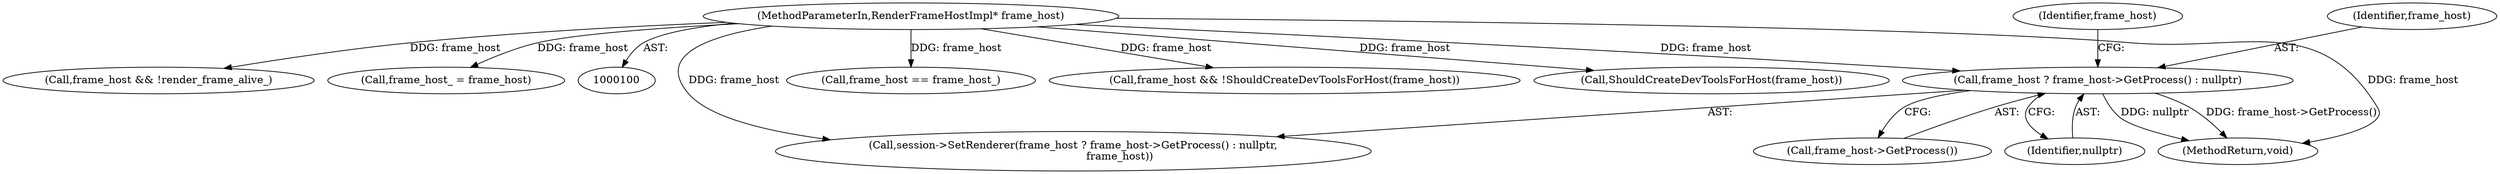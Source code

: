 digraph "0_Chrome_3c8e4852477d5b1e2da877808c998dc57db9460f_41@pointer" {
"1000145" [label="(Call,frame_host ? frame_host->GetProcess() : nullptr)"];
"1000101" [label="(MethodParameterIn,RenderFrameHostImpl* frame_host)"];
"1000144" [label="(Call,session->SetRenderer(frame_host ? frame_host->GetProcess() : nullptr,\n                            frame_host))"];
"1000104" [label="(Call,frame_host == frame_host_)"];
"1000120" [label="(Call,frame_host && !ShouldCreateDevToolsForHost(frame_host))"];
"1000149" [label="(Identifier,frame_host)"];
"1000101" [label="(MethodParameterIn,RenderFrameHostImpl* frame_host)"];
"1000123" [label="(Call,ShouldCreateDevToolsForHost(frame_host))"];
"1000148" [label="(Identifier,nullptr)"];
"1000109" [label="(Call,frame_host && !render_frame_alive_)"];
"1000131" [label="(Call,frame_host_ = frame_host)"];
"1000151" [label="(MethodReturn,void)"];
"1000146" [label="(Identifier,frame_host)"];
"1000145" [label="(Call,frame_host ? frame_host->GetProcess() : nullptr)"];
"1000147" [label="(Call,frame_host->GetProcess())"];
"1000145" -> "1000144"  [label="AST: "];
"1000145" -> "1000147"  [label="CFG: "];
"1000145" -> "1000148"  [label="CFG: "];
"1000146" -> "1000145"  [label="AST: "];
"1000147" -> "1000145"  [label="AST: "];
"1000148" -> "1000145"  [label="AST: "];
"1000149" -> "1000145"  [label="CFG: "];
"1000145" -> "1000151"  [label="DDG: nullptr"];
"1000145" -> "1000151"  [label="DDG: frame_host->GetProcess()"];
"1000101" -> "1000145"  [label="DDG: frame_host"];
"1000101" -> "1000100"  [label="AST: "];
"1000101" -> "1000151"  [label="DDG: frame_host"];
"1000101" -> "1000104"  [label="DDG: frame_host"];
"1000101" -> "1000109"  [label="DDG: frame_host"];
"1000101" -> "1000120"  [label="DDG: frame_host"];
"1000101" -> "1000123"  [label="DDG: frame_host"];
"1000101" -> "1000131"  [label="DDG: frame_host"];
"1000101" -> "1000144"  [label="DDG: frame_host"];
}
